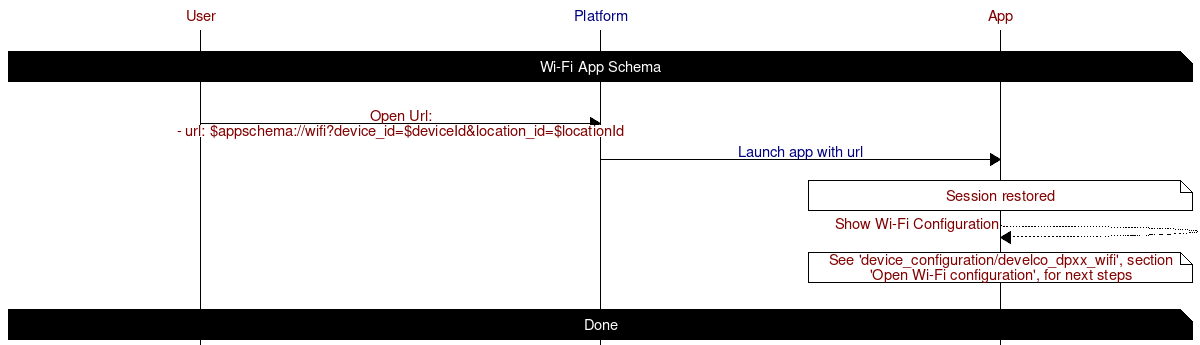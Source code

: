 # App Schema - Wi-Fi
# - Wi-Fi App Schema
# - The app may be opened directly to the Device Wi-Fi Configuration screen with a supported url schema.
# - This App Schema is used in coordination with 'device_onboarding/develco_dpxx' and 'device_configuration/develco_dpxx_wifi'.
# - This chart assumes the app is providing the url, but it may also be provided in an external application.
# - If the user is not logged in, then prompt them to log in first, and then continue processing the url.

msc {
	hscale = "2";

	user [label="User", textcolour="maroon", arctextcolour="maroon"],
	platform [label="Platform", textcolour="navy", arctextcolour="navy"],
	app [label="App", textcolour="maroon", arctextcolour="maroon"];
	|||;
	user note app [label="Wi-Fi App Schema", textbgcolor="black", textcolor="white"];
	|||;

	# Open schema url
	user => platform [label="Open Url:\n- url: $appschema://wifi?device_id=$deviceId&location_id=$locationId"];
	platform => app [label="Launch app with url"];
	app note app [label="Session restored"];
	app << app [label="Show Wi-Fi Configuration"];
	app note app [label="See 'device_configuration/develco_dpxx_wifi', section 'Open Wi-Fi configuration', for next steps"];
	|||;

	user note app [label="Done", textbgcolor="black", textcolor="white"];
}

